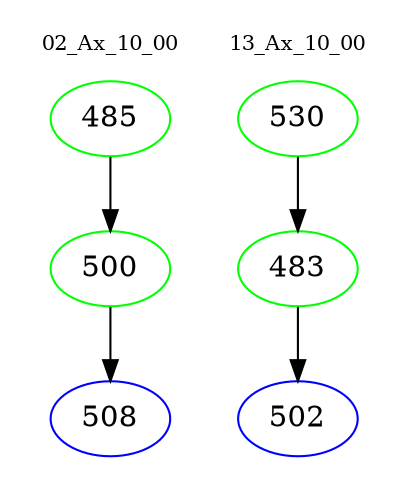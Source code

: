 digraph{
subgraph cluster_0 {
color = white
label = "02_Ax_10_00";
fontsize=10;
T0_485 [label="485", color="green"]
T0_485 -> T0_500 [color="black"]
T0_500 [label="500", color="green"]
T0_500 -> T0_508 [color="black"]
T0_508 [label="508", color="blue"]
}
subgraph cluster_1 {
color = white
label = "13_Ax_10_00";
fontsize=10;
T1_530 [label="530", color="green"]
T1_530 -> T1_483 [color="black"]
T1_483 [label="483", color="green"]
T1_483 -> T1_502 [color="black"]
T1_502 [label="502", color="blue"]
}
}
